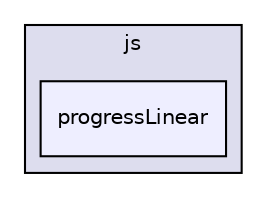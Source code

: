 digraph "libs/angular/angular-material-fileinput-master/bower_components/angular-material/modules/js/progressLinear" {
  compound=true
  node [ fontsize="10", fontname="Helvetica"];
  edge [ labelfontsize="10", labelfontname="Helvetica"];
  subgraph clusterdir_d897d99c4631079a19f1e8c9bbae1589 {
    graph [ bgcolor="#ddddee", pencolor="black", label="js" fontname="Helvetica", fontsize="10", URL="dir_d897d99c4631079a19f1e8c9bbae1589.html"]
  dir_a244f4655839dd7e859daee3c47c62eb [shape=box, label="progressLinear", style="filled", fillcolor="#eeeeff", pencolor="black", URL="dir_a244f4655839dd7e859daee3c47c62eb.html"];
  }
}
